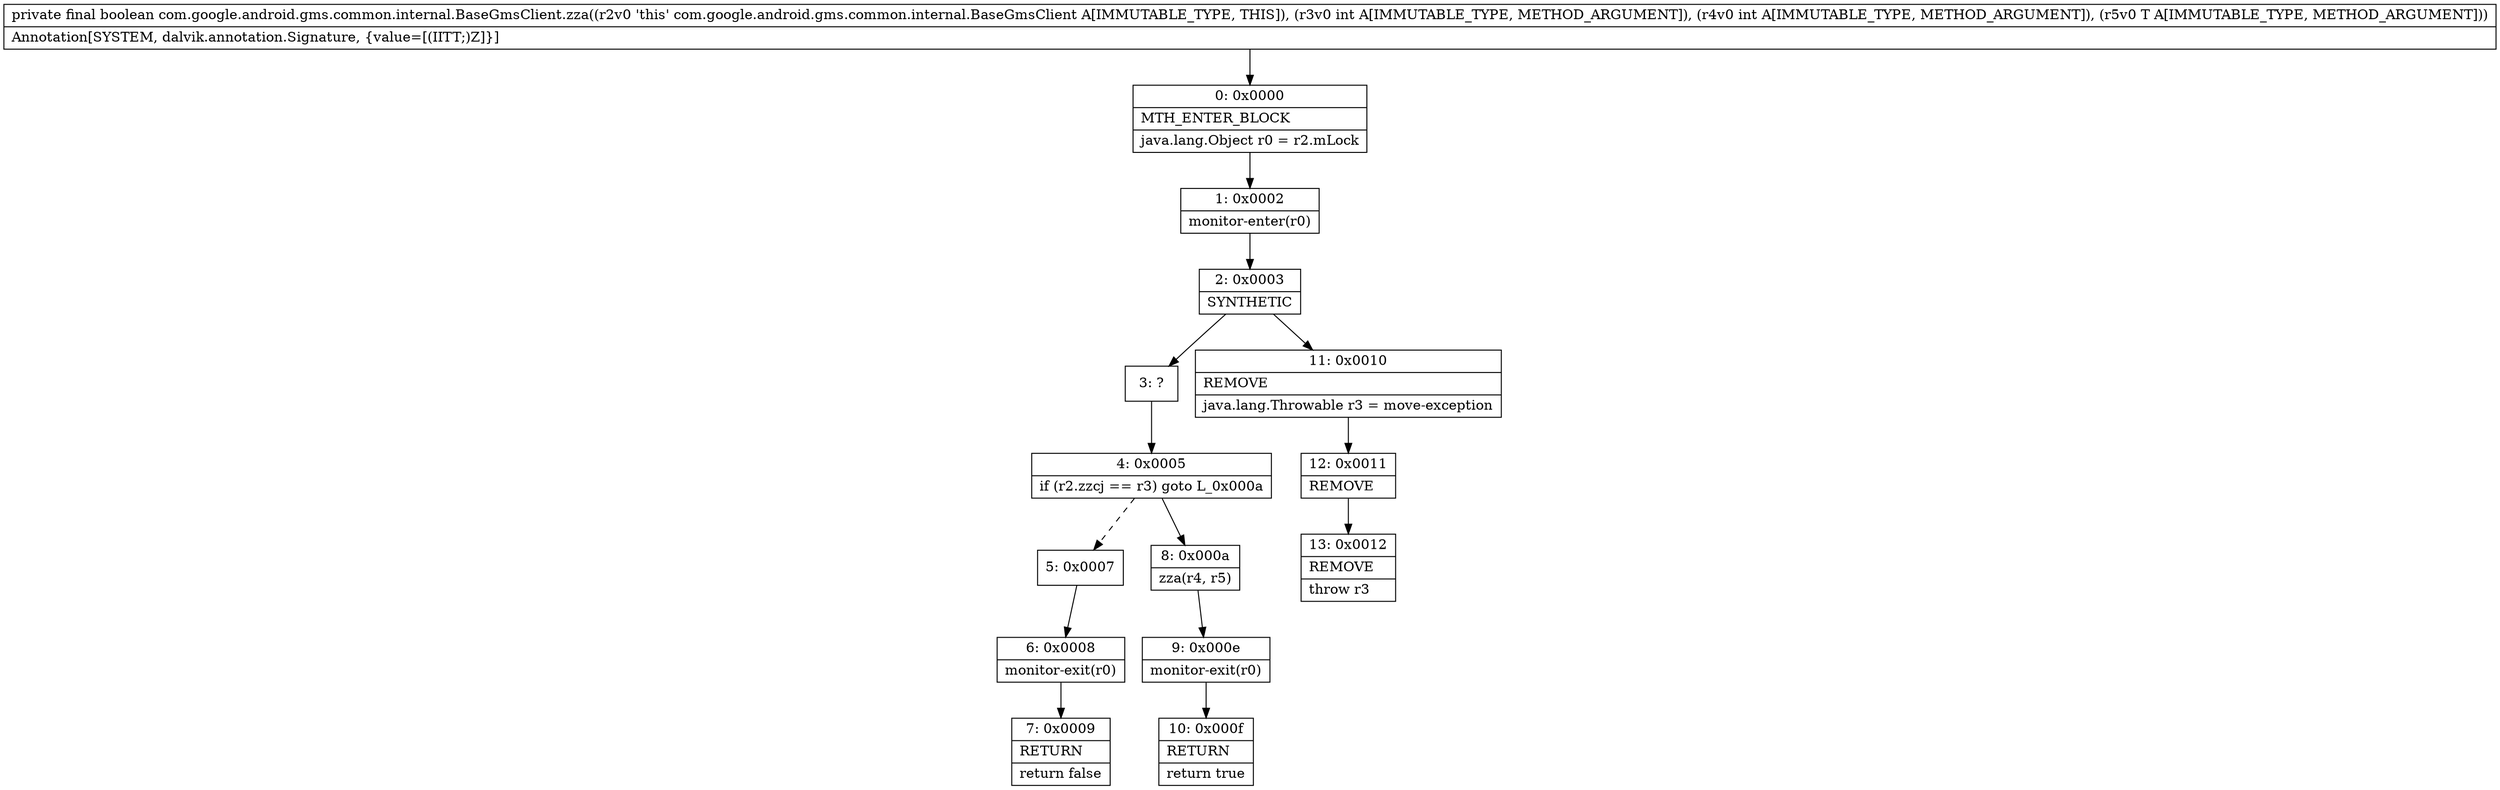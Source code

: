 digraph "CFG forcom.google.android.gms.common.internal.BaseGmsClient.zza(IILandroid\/os\/IInterface;)Z" {
Node_0 [shape=record,label="{0\:\ 0x0000|MTH_ENTER_BLOCK\l|java.lang.Object r0 = r2.mLock\l}"];
Node_1 [shape=record,label="{1\:\ 0x0002|monitor\-enter(r0)\l}"];
Node_2 [shape=record,label="{2\:\ 0x0003|SYNTHETIC\l}"];
Node_3 [shape=record,label="{3\:\ ?}"];
Node_4 [shape=record,label="{4\:\ 0x0005|if (r2.zzcj == r3) goto L_0x000a\l}"];
Node_5 [shape=record,label="{5\:\ 0x0007}"];
Node_6 [shape=record,label="{6\:\ 0x0008|monitor\-exit(r0)\l}"];
Node_7 [shape=record,label="{7\:\ 0x0009|RETURN\l|return false\l}"];
Node_8 [shape=record,label="{8\:\ 0x000a|zza(r4, r5)\l}"];
Node_9 [shape=record,label="{9\:\ 0x000e|monitor\-exit(r0)\l}"];
Node_10 [shape=record,label="{10\:\ 0x000f|RETURN\l|return true\l}"];
Node_11 [shape=record,label="{11\:\ 0x0010|REMOVE\l|java.lang.Throwable r3 = move\-exception\l}"];
Node_12 [shape=record,label="{12\:\ 0x0011|REMOVE\l}"];
Node_13 [shape=record,label="{13\:\ 0x0012|REMOVE\l|throw r3\l}"];
MethodNode[shape=record,label="{private final boolean com.google.android.gms.common.internal.BaseGmsClient.zza((r2v0 'this' com.google.android.gms.common.internal.BaseGmsClient A[IMMUTABLE_TYPE, THIS]), (r3v0 int A[IMMUTABLE_TYPE, METHOD_ARGUMENT]), (r4v0 int A[IMMUTABLE_TYPE, METHOD_ARGUMENT]), (r5v0 T A[IMMUTABLE_TYPE, METHOD_ARGUMENT]))  | Annotation[SYSTEM, dalvik.annotation.Signature, \{value=[(IITT;)Z]\}]\l}"];
MethodNode -> Node_0;
Node_0 -> Node_1;
Node_1 -> Node_2;
Node_2 -> Node_3;
Node_2 -> Node_11;
Node_3 -> Node_4;
Node_4 -> Node_5[style=dashed];
Node_4 -> Node_8;
Node_5 -> Node_6;
Node_6 -> Node_7;
Node_8 -> Node_9;
Node_9 -> Node_10;
Node_11 -> Node_12;
Node_12 -> Node_13;
}

